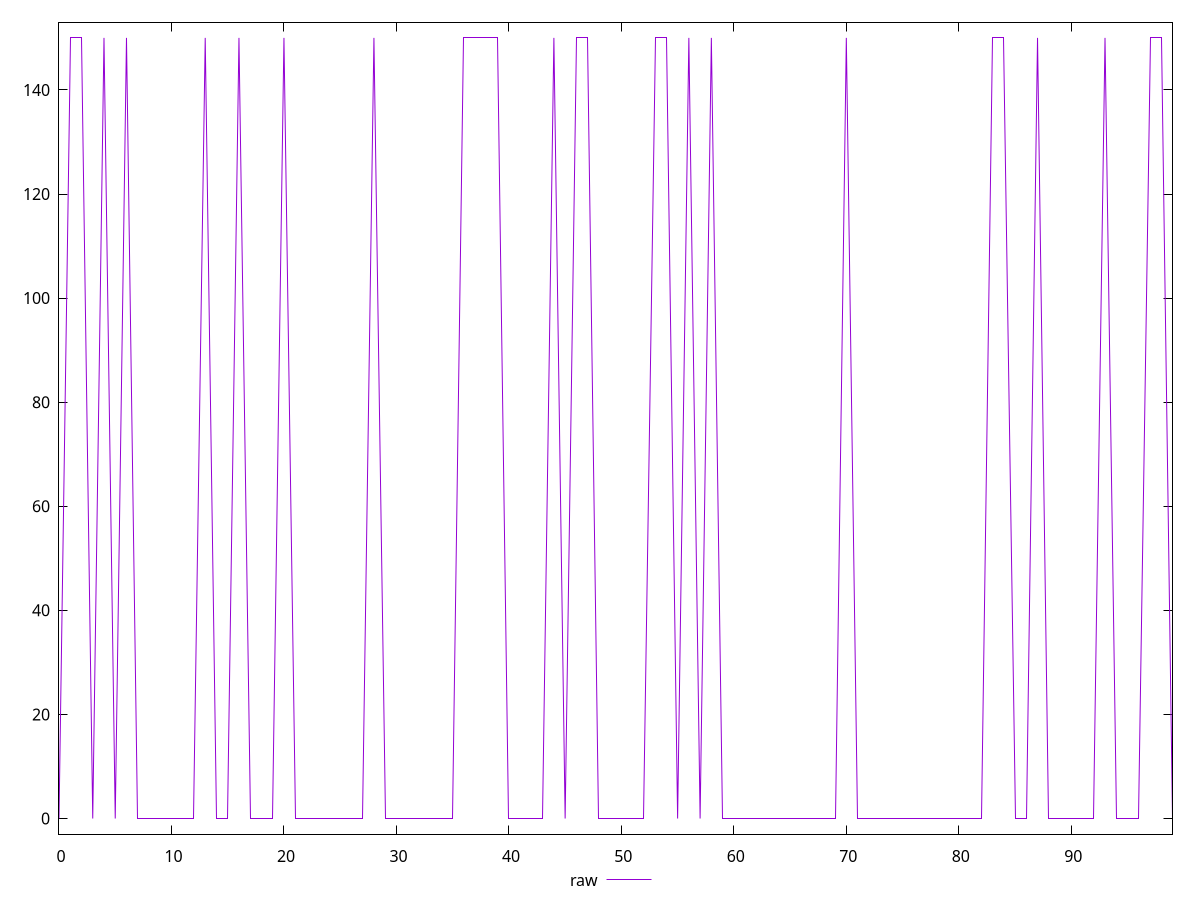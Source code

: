 reset

$raw <<EOF
0 0
1 150
2 150
3 0
4 150
5 0
6 150
7 0
8 0
9 0
10 0
11 0
12 0
13 150
14 0
15 0
16 150
17 0
18 0
19 0
20 150
21 0
22 0
23 0
24 0
25 0
26 0
27 0
28 150
29 0
30 0
31 0
32 0
33 0
34 0
35 0
36 150
37 150
38 150
39 150
40 0
41 0
42 0
43 0
44 150
45 0
46 150
47 150
48 0
49 0
50 0
51 0
52 0
53 150
54 150
55 0
56 150
57 0
58 150
59 0
60 0
61 0
62 0
63 0
64 0
65 0
66 0
67 0
68 0
69 0
70 150
71 0
72 0
73 0
74 0
75 0
76 0
77 0
78 0
79 0
80 0
81 0
82 0
83 150
84 150
85 0
86 0
87 150
88 0
89 0
90 0
91 0
92 0
93 150
94 0
95 0
96 0
97 150
98 150
99 0
EOF

set key outside below
set xrange [0:99]
set yrange [-3:153]
set trange [-3:153]
set terminal svg size 640, 500 enhanced background rgb 'white'
set output "report_00017_2021-02-10T15-08-03.406Z/unminified-javascript/samples/pages+cached+noadtech+nomedia+nocss/raw/values.svg"

plot $raw title "raw" with line

reset
